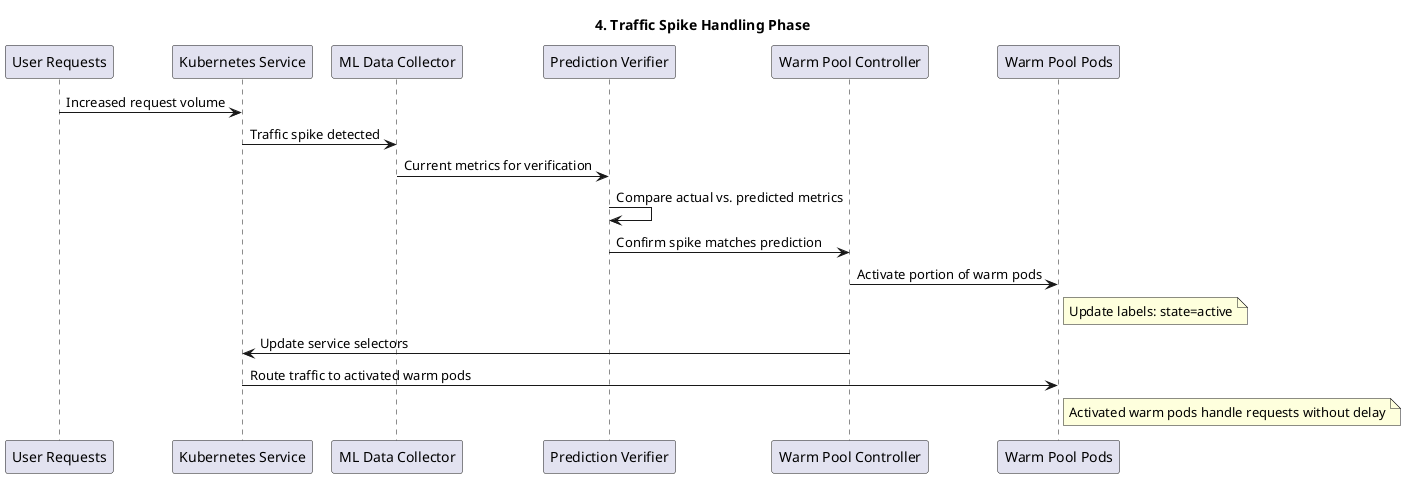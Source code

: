 @startuml
title 4. Traffic Spike Handling Phase

participant "User Requests" as User
participant "Kubernetes Service" as K8sService
participant "ML Data Collector" as MLCollector
participant "Prediction Verifier" as MLVerifier
participant "Warm Pool Controller" as WarmController
participant "Warm Pool Pods" as WarmPool

' Traffic Spike Begins
User -> K8sService: Increased request volume
K8sService -> MLCollector: Traffic spike detected
MLCollector -> MLVerifier: Current metrics for verification
MLVerifier -> MLVerifier: Compare actual vs. predicted metrics

' Warm Pool Activation
MLVerifier -> WarmController: Confirm spike matches prediction
WarmController -> WarmPool: Activate portion of warm pods
note right of WarmPool: Update labels: state=active
WarmController -> K8sService: Update service selectors
K8sService -> WarmPool: Route traffic to activated warm pods
note right of WarmPool: Activated warm pods handle requests without delay
@enduml